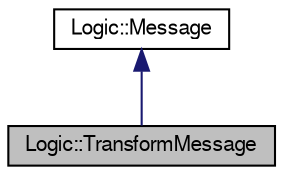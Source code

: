 digraph "Logic::TransformMessage"
{
  edge [fontname="FreeSans",fontsize="10",labelfontname="FreeSans",labelfontsize="10"];
  node [fontname="FreeSans",fontsize="10",shape=record];
  Node1 [label="Logic::TransformMessage",height=0.2,width=0.4,color="black", fillcolor="grey75", style="filled", fontcolor="black"];
  Node2 -> Node1 [dir="back",color="midnightblue",fontsize="10",style="solid",fontname="FreeSans"];
  Node2 [label="Logic::Message",height=0.2,width=0.4,color="black", fillcolor="white", style="filled",URL="$class_logic_1_1_message.html",tooltip="Contiene el tipo de datos de un mensaje. "];
}

